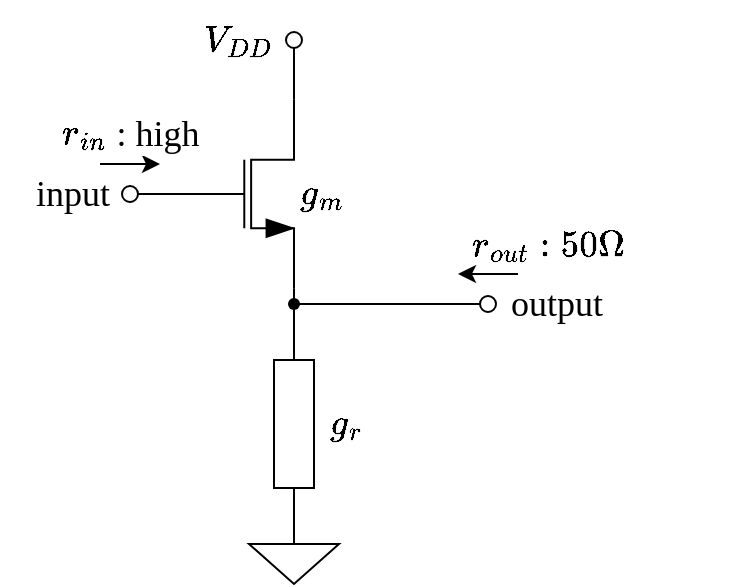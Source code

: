 <mxfile version="24.1.0" type="device">
  <diagram name="ページ1" id="OXOej1m8hmkwoumKmXQp">
    <mxGraphModel dx="707" dy="531" grid="1" gridSize="10" guides="1" tooltips="1" connect="1" arrows="1" fold="1" page="1" pageScale="1" pageWidth="827" pageHeight="1169" math="1" shadow="0">
      <root>
        <mxCell id="0" />
        <mxCell id="1" parent="0" />
        <mxCell id="Ey9CxPdlDiKsmANBTG-l-37" style="edgeStyle=orthogonalEdgeStyle;rounded=0;orthogonalLoop=1;jettySize=auto;html=1;entryX=1;entryY=0.5;entryDx=0;entryDy=0;strokeColor=default;align=center;verticalAlign=middle;fontFamily=Times New Roman;fontSize=14;fontColor=default;labelBackgroundColor=default;endArrow=none;endFill=0;" parent="1" source="Ey9CxPdlDiKsmANBTG-l-24" target="Ey9CxPdlDiKsmANBTG-l-16" edge="1">
          <mxGeometry relative="1" as="geometry" />
        </mxCell>
        <mxCell id="Ey9CxPdlDiKsmANBTG-l-24" value="" style="verticalLabelPosition=bottom;shadow=0;dashed=0;align=center;html=1;verticalAlign=top;shape=mxgraph.electrical.transistors.nmos;pointerEvents=1;fontFamily=Times New Roman;fontSize=14;fontColor=default;labelBackgroundColor=default;fillColor=black;gradientColor=none;" parent="1" vertex="1">
          <mxGeometry x="286" y="335" width="60" height="100" as="geometry" />
        </mxCell>
        <mxCell id="Ey9CxPdlDiKsmANBTG-l-16" value="" style="verticalLabelPosition=bottom;shadow=0;dashed=0;align=center;html=1;verticalAlign=top;strokeWidth=1;shape=ellipse;perimeter=ellipsePerimeter;fontFamily=Helvetica;fontSize=11;fontColor=default;labelBackgroundColor=default;aspect=fixed;" parent="1" vertex="1">
          <mxGeometry x="260" y="381" width="8" height="8" as="geometry" />
        </mxCell>
        <mxCell id="Ey9CxPdlDiKsmANBTG-l-17" value="" style="verticalLabelPosition=bottom;shadow=0;dashed=0;align=center;html=1;verticalAlign=top;strokeWidth=1;shape=ellipse;perimeter=ellipsePerimeter;fontFamily=Helvetica;fontSize=11;fontColor=default;labelBackgroundColor=default;aspect=fixed;" parent="1" vertex="1">
          <mxGeometry x="439" y="436" width="8" height="8" as="geometry" />
        </mxCell>
        <mxCell id="Ey9CxPdlDiKsmANBTG-l-18" value="input" style="text;html=1;align=center;verticalAlign=middle;resizable=0;points=[];autosize=1;strokeColor=none;fillColor=none;fontFamily=Times New Roman;fontSize=18;fontColor=default;labelBackgroundColor=default;" parent="1" vertex="1">
          <mxGeometry x="205" y="365" width="60" height="40" as="geometry" />
        </mxCell>
        <mxCell id="Ey9CxPdlDiKsmANBTG-l-19" value="output" style="text;html=1;align=center;verticalAlign=middle;resizable=0;points=[];autosize=1;strokeColor=none;fillColor=none;fontFamily=Times New Roman;fontSize=18;fontColor=default;labelBackgroundColor=default;" parent="1" vertex="1">
          <mxGeometry x="442" y="420" width="70" height="40" as="geometry" />
        </mxCell>
        <mxCell id="Ey9CxPdlDiKsmANBTG-l-20" value="" style="endArrow=classic;html=1;rounded=0;strokeColor=default;align=center;verticalAlign=middle;fontFamily=Times New Roman;fontSize=14;fontColor=default;labelBackgroundColor=default;" parent="1" edge="1">
          <mxGeometry width="50" height="50" relative="1" as="geometry">
            <mxPoint x="249" y="370" as="sourcePoint" />
            <mxPoint x="279" y="370" as="targetPoint" />
          </mxGeometry>
        </mxCell>
        <mxCell id="Ey9CxPdlDiKsmANBTG-l-21" value="`r_{i n}` : high" style="text;html=1;align=center;verticalAlign=middle;resizable=0;points=[];autosize=1;strokeColor=none;fillColor=none;fontFamily=Times New Roman;fontSize=18;fontColor=default;labelBackgroundColor=default;" parent="1" vertex="1">
          <mxGeometry x="199" y="335" width="130" height="40" as="geometry" />
        </mxCell>
        <mxCell id="Ey9CxPdlDiKsmANBTG-l-22" value="`r_{out} : 50 \Omega`" style="text;html=1;align=center;verticalAlign=middle;resizable=0;points=[];autosize=1;strokeColor=none;fillColor=none;fontFamily=Times New Roman;fontSize=18;fontColor=default;labelBackgroundColor=default;" parent="1" vertex="1">
          <mxGeometry x="383" y="390" width="180" height="40" as="geometry" />
        </mxCell>
        <mxCell id="Ey9CxPdlDiKsmANBTG-l-23" value="" style="endArrow=classic;html=1;rounded=0;strokeColor=default;align=center;verticalAlign=middle;fontFamily=Times New Roman;fontSize=14;fontColor=default;labelBackgroundColor=default;" parent="1" edge="1">
          <mxGeometry width="50" height="50" relative="1" as="geometry">
            <mxPoint x="458" y="425" as="sourcePoint" />
            <mxPoint x="428" y="425" as="targetPoint" />
          </mxGeometry>
        </mxCell>
        <mxCell id="Ey9CxPdlDiKsmANBTG-l-25" value="" style="verticalLabelPosition=bottom;shadow=0;dashed=0;align=center;html=1;verticalAlign=top;strokeWidth=1;shape=ellipse;perimeter=ellipsePerimeter;fontFamily=Helvetica;fontSize=11;fontColor=default;labelBackgroundColor=default;aspect=fixed;fillColor=none;gradientColor=none;" parent="1" vertex="1">
          <mxGeometry x="342" y="304" width="8" height="8" as="geometry" />
        </mxCell>
        <mxCell id="Ey9CxPdlDiKsmANBTG-l-27" value="" style="pointerEvents=1;verticalLabelPosition=bottom;shadow=0;dashed=0;align=center;html=1;verticalAlign=top;shape=mxgraph.electrical.resistors.resistor_1;fontFamily=Times New Roman;fontSize=14;fontColor=default;labelBackgroundColor=default;fillColor=none;gradientColor=none;direction=south;" parent="1" vertex="1">
          <mxGeometry x="336" y="450" width="20" height="100" as="geometry" />
        </mxCell>
        <mxCell id="Ey9CxPdlDiKsmANBTG-l-31" style="edgeStyle=orthogonalEdgeStyle;rounded=0;orthogonalLoop=1;jettySize=auto;html=1;entryX=0.5;entryY=1;entryDx=0;entryDy=0;strokeColor=default;align=center;verticalAlign=middle;fontFamily=Times New Roman;fontSize=14;fontColor=default;labelBackgroundColor=default;endArrow=none;endFill=0;" parent="1" target="Ey9CxPdlDiKsmANBTG-l-25" edge="1">
          <mxGeometry relative="1" as="geometry">
            <mxPoint x="346" y="330" as="sourcePoint" />
          </mxGeometry>
        </mxCell>
        <mxCell id="Ey9CxPdlDiKsmANBTG-l-29" style="edgeStyle=orthogonalEdgeStyle;rounded=0;orthogonalLoop=1;jettySize=auto;html=1;exitX=1;exitY=0;exitDx=0;exitDy=0;exitPerimeter=0;entryX=0.529;entryY=0.919;entryDx=0;entryDy=0;entryPerimeter=0;strokeColor=default;align=center;verticalAlign=middle;fontFamily=Times New Roman;fontSize=14;fontColor=default;labelBackgroundColor=default;endArrow=none;endFill=0;" parent="1" source="Ey9CxPdlDiKsmANBTG-l-24" edge="1">
          <mxGeometry relative="1" as="geometry">
            <mxPoint x="346" y="330" as="targetPoint" />
          </mxGeometry>
        </mxCell>
        <mxCell id="Ey9CxPdlDiKsmANBTG-l-32" value="" style="shape=waypoint;sketch=0;fillStyle=solid;size=6;pointerEvents=1;points=[];fillColor=none;resizable=0;rotatable=0;perimeter=centerPerimeter;snapToPoint=1;fontFamily=Helvetica;fontSize=11;fontColor=default;labelBackgroundColor=default;align=center;verticalAlign=middle;" parent="1" vertex="1">
          <mxGeometry x="336" y="430" width="20" height="20" as="geometry" />
        </mxCell>
        <mxCell id="Ey9CxPdlDiKsmANBTG-l-33" style="edgeStyle=orthogonalEdgeStyle;rounded=0;orthogonalLoop=1;jettySize=auto;html=1;exitX=1;exitY=1;exitDx=0;exitDy=0;exitPerimeter=0;entryX=0.549;entryY=0.029;entryDx=0;entryDy=0;entryPerimeter=0;strokeColor=default;align=center;verticalAlign=middle;fontFamily=Times New Roman;fontSize=14;fontColor=default;labelBackgroundColor=default;endArrow=none;endFill=0;" parent="1" source="Ey9CxPdlDiKsmANBTG-l-24" target="Ey9CxPdlDiKsmANBTG-l-32" edge="1">
          <mxGeometry relative="1" as="geometry">
            <Array as="points">
              <mxPoint x="346" y="440" />
            </Array>
          </mxGeometry>
        </mxCell>
        <mxCell id="Ey9CxPdlDiKsmANBTG-l-36" style="edgeStyle=orthogonalEdgeStyle;rounded=0;orthogonalLoop=1;jettySize=auto;html=1;exitX=0;exitY=0.5;exitDx=0;exitDy=0;entryX=0.944;entryY=0.556;entryDx=0;entryDy=0;entryPerimeter=0;strokeColor=default;align=center;verticalAlign=middle;fontFamily=Times New Roman;fontSize=14;fontColor=default;labelBackgroundColor=default;endArrow=none;endFill=0;" parent="1" source="Ey9CxPdlDiKsmANBTG-l-17" target="Ey9CxPdlDiKsmANBTG-l-32" edge="1">
          <mxGeometry relative="1" as="geometry" />
        </mxCell>
        <mxCell id="Ey9CxPdlDiKsmANBTG-l-38" value="`V_{DD}`" style="text;html=1;align=center;verticalAlign=middle;resizable=0;points=[];autosize=1;strokeColor=none;fillColor=none;fontFamily=Times New Roman;fontSize=18;fontColor=default;labelBackgroundColor=default;" parent="1" vertex="1">
          <mxGeometry x="268" y="288" width="100" height="40" as="geometry" />
        </mxCell>
        <mxCell id="Ey9CxPdlDiKsmANBTG-l-39" value="`g_{r}`" style="text;html=1;align=center;verticalAlign=middle;resizable=0;points=[];autosize=1;strokeColor=none;fillColor=none;fontFamily=Times New Roman;fontSize=18;fontColor=default;labelBackgroundColor=default;" parent="1" vertex="1">
          <mxGeometry x="332" y="480" width="80" height="40" as="geometry" />
        </mxCell>
        <mxCell id="Ey9CxPdlDiKsmANBTG-l-40" value="`g_{m}`" style="text;html=1;align=center;verticalAlign=middle;resizable=0;points=[];autosize=1;strokeColor=none;fillColor=none;fontFamily=Times New Roman;fontSize=18;fontColor=default;labelBackgroundColor=default;" parent="1" vertex="1">
          <mxGeometry x="320" y="365" width="80" height="40" as="geometry" />
        </mxCell>
        <mxCell id="mUHuN4U6YKnBz-Tc4wIl-1" style="edgeStyle=orthogonalEdgeStyle;rounded=0;orthogonalLoop=1;jettySize=auto;html=1;exitX=0;exitY=0.5;exitDx=0;exitDy=0;exitPerimeter=0;entryX=0.44;entryY=1.16;entryDx=0;entryDy=0;entryPerimeter=0;endArrow=none;endFill=0;" parent="1" source="Ey9CxPdlDiKsmANBTG-l-27" target="Ey9CxPdlDiKsmANBTG-l-32" edge="1">
          <mxGeometry relative="1" as="geometry" />
        </mxCell>
        <mxCell id="mUHuN4U6YKnBz-Tc4wIl-2" value="" style="pointerEvents=1;verticalLabelPosition=bottom;shadow=0;dashed=0;align=center;html=1;verticalAlign=top;shape=mxgraph.electrical.signal_sources.signal_ground;fontFamily=Helvetica;fontSize=11;fontColor=default;labelBackgroundColor=default;" parent="1" vertex="1">
          <mxGeometry x="323.5" y="550" width="45" height="30" as="geometry" />
        </mxCell>
      </root>
    </mxGraphModel>
  </diagram>
</mxfile>
